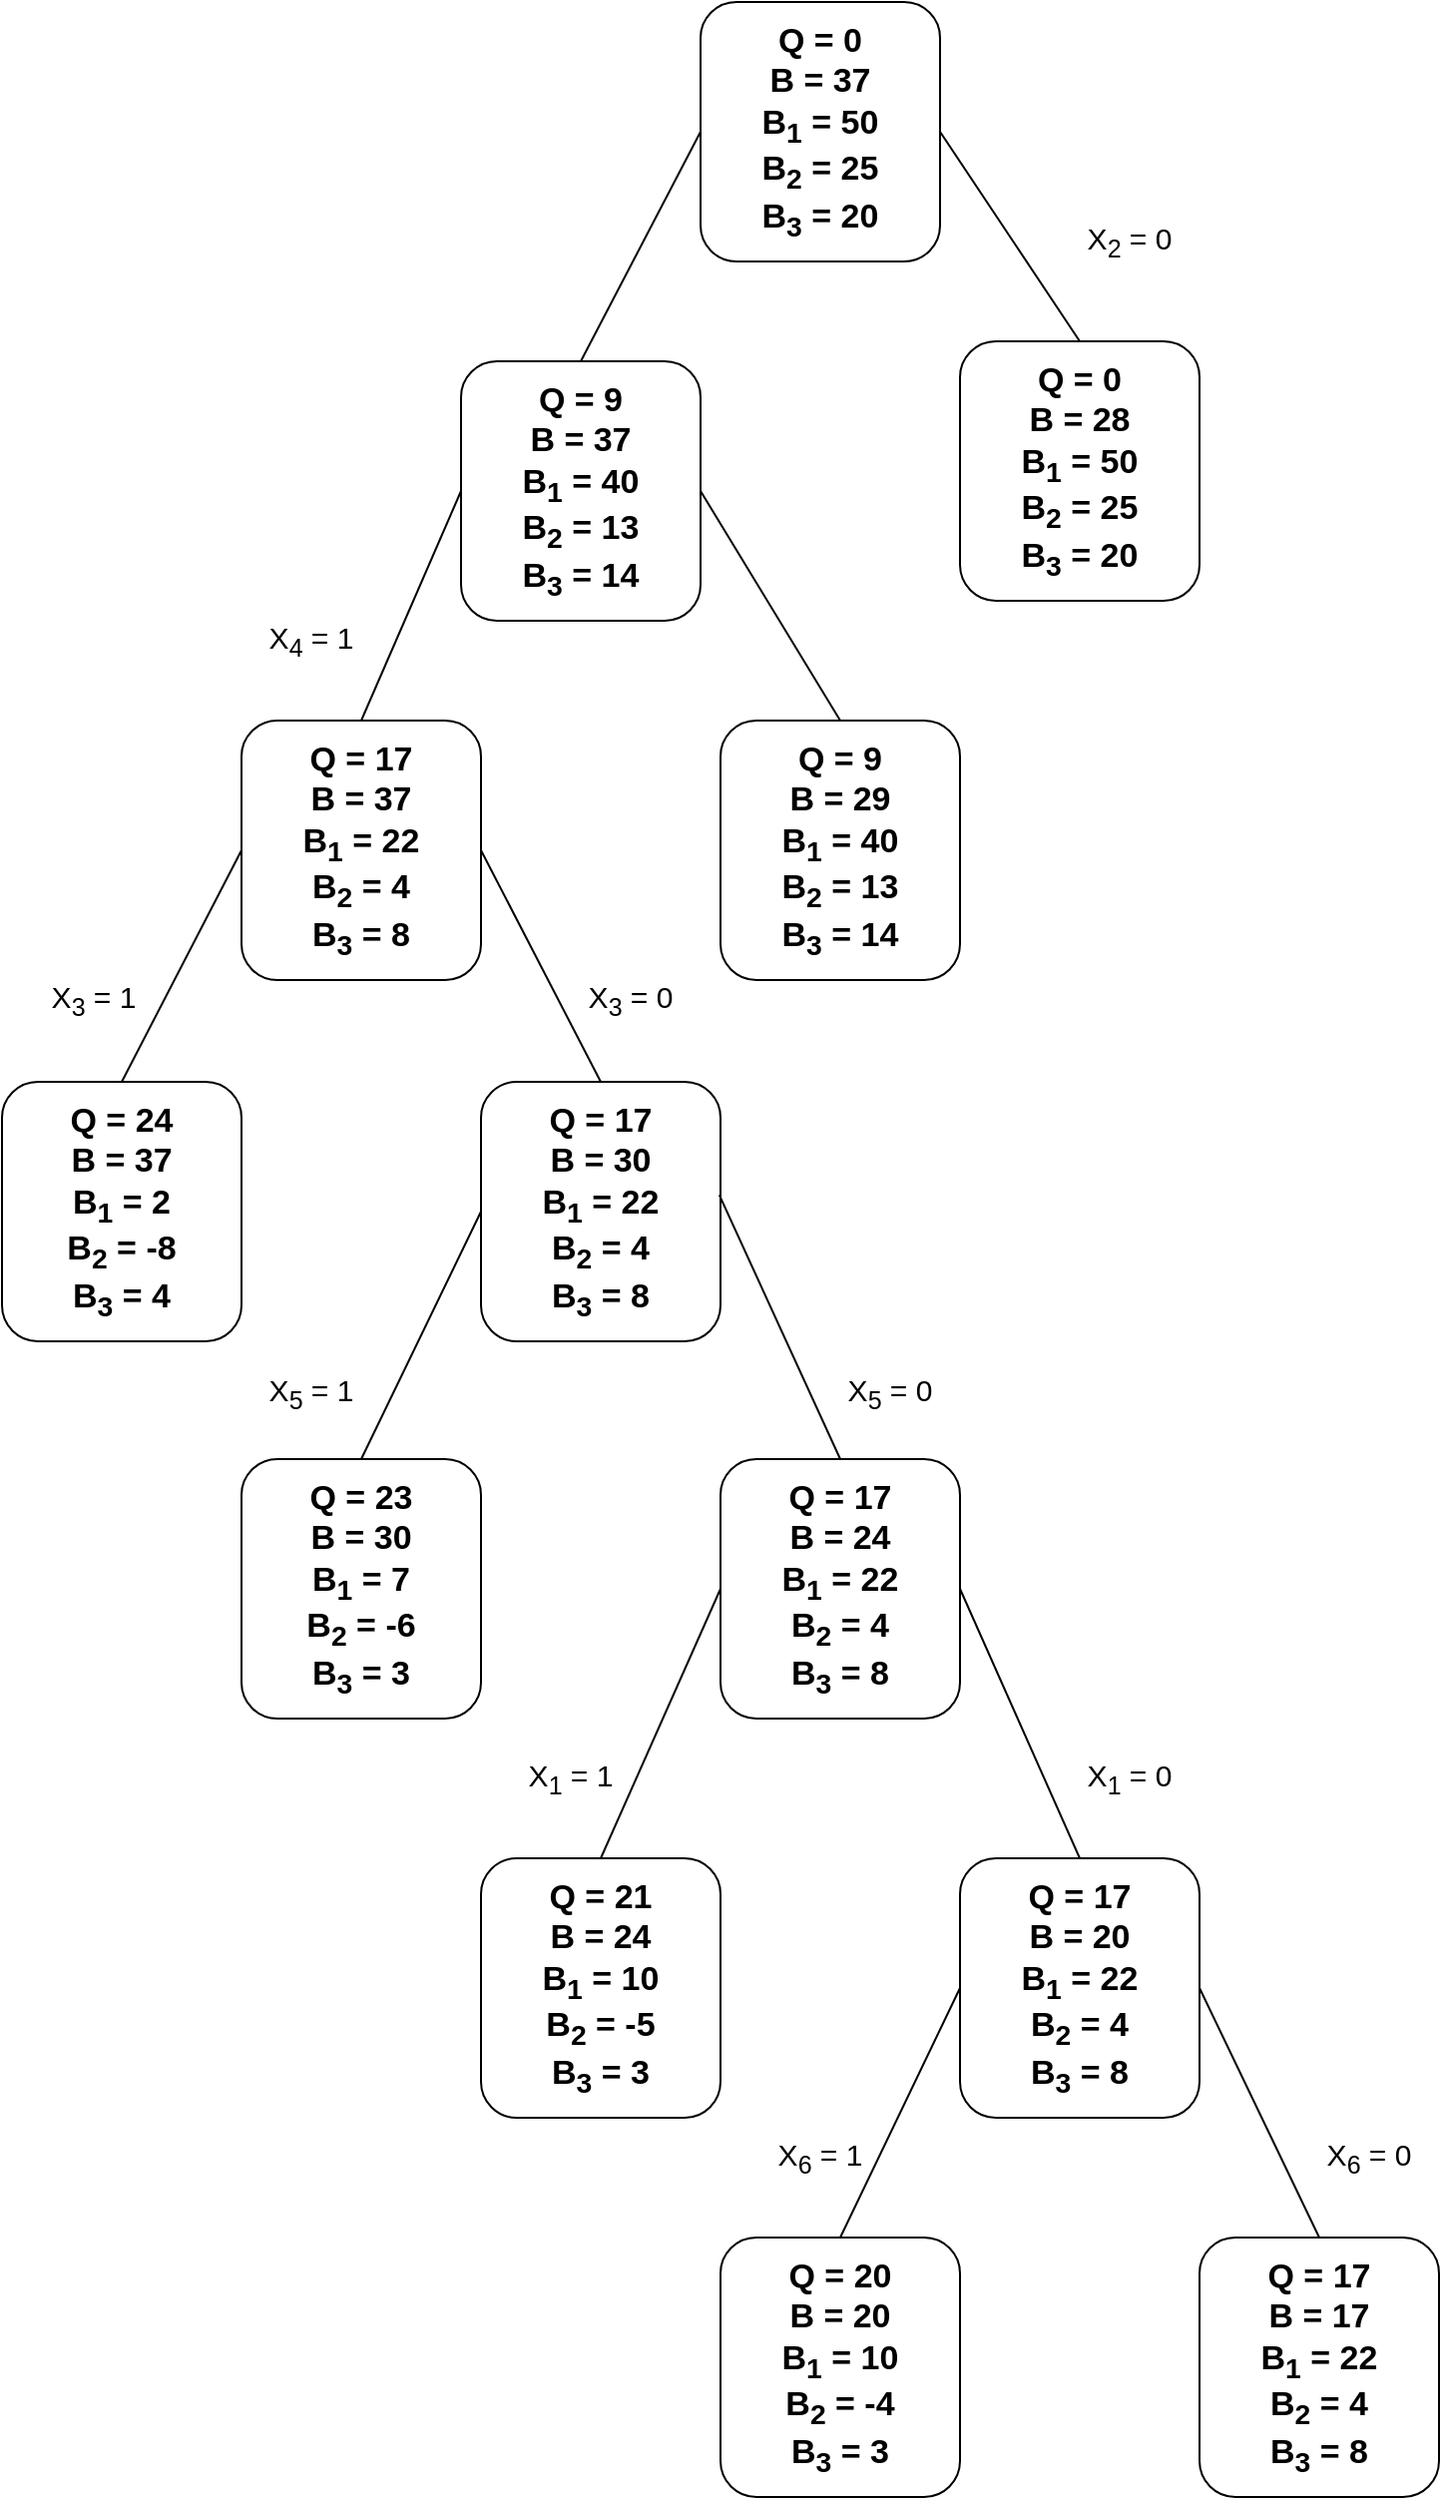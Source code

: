 <mxfile version="14.6.0" type="github">
  <diagram id="OXTVUF7HlhCObVoxJSgy" name="Page-1">
    <mxGraphModel dx="898" dy="511" grid="1" gridSize="10" guides="1" tooltips="1" connect="1" arrows="1" fold="1" page="1" pageScale="1" pageWidth="850" pageHeight="1100" math="0" shadow="0">
      <root>
        <mxCell id="0" />
        <mxCell id="1" parent="0" />
        <mxCell id="FySZx3URaAbEBxZgUa9X-1" value="&lt;font style=&quot;font-size: 17px&quot;&gt;Q = 0&lt;br&gt;B = 37&lt;br&gt;B&lt;sub&gt;1&lt;/sub&gt; = 50&lt;br&gt;B&lt;sub&gt;2&lt;/sub&gt; = 25&lt;br&gt;B&lt;sub&gt;3&lt;/sub&gt; = 20&lt;/font&gt;" style="rounded=1;whiteSpace=wrap;html=1;fontStyle=1" vertex="1" parent="1">
          <mxGeometry x="390" y="20" width="120" height="130" as="geometry" />
        </mxCell>
        <mxCell id="FySZx3URaAbEBxZgUa9X-3" value="&lt;font style=&quot;font-size: 17px&quot;&gt;Q = 9&lt;br&gt;B = 37&lt;br&gt;B&lt;sub&gt;1&lt;/sub&gt; = 40&lt;br&gt;B&lt;sub&gt;2&lt;/sub&gt; = 13&lt;br&gt;B&lt;sub&gt;3&lt;/sub&gt; = 14&lt;/font&gt;" style="rounded=1;whiteSpace=wrap;html=1;fontStyle=1" vertex="1" parent="1">
          <mxGeometry x="270" y="200" width="120" height="130" as="geometry" />
        </mxCell>
        <mxCell id="FySZx3URaAbEBxZgUa9X-4" value="&lt;font style=&quot;font-size: 17px&quot;&gt;Q = 0&lt;br&gt;B = 28&lt;br&gt;B&lt;sub&gt;1&lt;/sub&gt; = 50&lt;br&gt;B&lt;sub&gt;2&lt;/sub&gt; = 25&lt;br&gt;B&lt;sub&gt;3&lt;/sub&gt; = 20&lt;/font&gt;" style="rounded=1;whiteSpace=wrap;html=1;fontStyle=1" vertex="1" parent="1">
          <mxGeometry x="520" y="190" width="120" height="130" as="geometry" />
        </mxCell>
        <mxCell id="FySZx3URaAbEBxZgUa9X-5" value="" style="endArrow=none;html=1;entryX=0;entryY=0.5;entryDx=0;entryDy=0;exitX=0.5;exitY=0;exitDx=0;exitDy=0;" edge="1" parent="1" source="FySZx3URaAbEBxZgUa9X-3" target="FySZx3URaAbEBxZgUa9X-1">
          <mxGeometry width="50" height="50" relative="1" as="geometry">
            <mxPoint x="400" y="300" as="sourcePoint" />
            <mxPoint x="450" y="250" as="targetPoint" />
          </mxGeometry>
        </mxCell>
        <mxCell id="FySZx3URaAbEBxZgUa9X-6" value="" style="endArrow=none;html=1;entryX=1;entryY=0.5;entryDx=0;entryDy=0;exitX=0.5;exitY=0;exitDx=0;exitDy=0;" edge="1" parent="1" source="FySZx3URaAbEBxZgUa9X-4" target="FySZx3URaAbEBxZgUa9X-1">
          <mxGeometry width="50" height="50" relative="1" as="geometry">
            <mxPoint x="400" y="300" as="sourcePoint" />
            <mxPoint x="450" y="250" as="targetPoint" />
          </mxGeometry>
        </mxCell>
        <mxCell id="FySZx3URaAbEBxZgUa9X-7" value="&lt;font style=&quot;font-size: 15px&quot;&gt;X&lt;sub&gt;4&lt;/sub&gt; = 1&lt;/font&gt;" style="text;html=1;strokeColor=none;fillColor=none;align=center;verticalAlign=middle;whiteSpace=wrap;rounded=0;strokeWidth=3;" vertex="1" parent="1">
          <mxGeometry x="160" y="330" width="70" height="20" as="geometry" />
        </mxCell>
        <mxCell id="FySZx3URaAbEBxZgUa9X-10" value="&lt;font style=&quot;font-size: 15px&quot;&gt;X&lt;sub&gt;2&lt;/sub&gt; = 0&lt;/font&gt;" style="text;html=1;strokeColor=none;fillColor=none;align=center;verticalAlign=middle;whiteSpace=wrap;rounded=0;strokeWidth=3;" vertex="1" parent="1">
          <mxGeometry x="570" y="130" width="70" height="20" as="geometry" />
        </mxCell>
        <mxCell id="FySZx3URaAbEBxZgUa9X-12" value="&lt;font style=&quot;font-size: 17px&quot;&gt;Q = 17&lt;br&gt;B = 37&lt;br&gt;B&lt;sub&gt;1&lt;/sub&gt; = 22&lt;br&gt;B&lt;sub&gt;2&lt;/sub&gt; = 4&lt;br&gt;B&lt;sub&gt;3&lt;/sub&gt; = 8&lt;/font&gt;" style="rounded=1;whiteSpace=wrap;html=1;fontStyle=1" vertex="1" parent="1">
          <mxGeometry x="160" y="380" width="120" height="130" as="geometry" />
        </mxCell>
        <mxCell id="FySZx3URaAbEBxZgUa9X-13" value="&lt;font style=&quot;font-size: 17px&quot;&gt;Q = 9&lt;br&gt;B = 29&lt;br&gt;B&lt;sub&gt;1&lt;/sub&gt; = 40&lt;br&gt;B&lt;sub&gt;2&lt;/sub&gt; = 13&lt;br&gt;B&lt;sub&gt;3&lt;/sub&gt; = 14&lt;/font&gt;" style="rounded=1;whiteSpace=wrap;html=1;fontStyle=1" vertex="1" parent="1">
          <mxGeometry x="400" y="380" width="120" height="130" as="geometry" />
        </mxCell>
        <mxCell id="FySZx3URaAbEBxZgUa9X-14" value="" style="endArrow=none;html=1;entryX=0;entryY=0.5;entryDx=0;entryDy=0;exitX=0.5;exitY=0;exitDx=0;exitDy=0;" edge="1" parent="1" source="FySZx3URaAbEBxZgUa9X-12" target="FySZx3URaAbEBxZgUa9X-3">
          <mxGeometry width="50" height="50" relative="1" as="geometry">
            <mxPoint x="370" y="370" as="sourcePoint" />
            <mxPoint x="420" y="320" as="targetPoint" />
          </mxGeometry>
        </mxCell>
        <mxCell id="FySZx3URaAbEBxZgUa9X-15" value="" style="endArrow=none;html=1;entryX=1;entryY=0.5;entryDx=0;entryDy=0;exitX=0.5;exitY=0;exitDx=0;exitDy=0;" edge="1" parent="1" source="FySZx3URaAbEBxZgUa9X-13" target="FySZx3URaAbEBxZgUa9X-3">
          <mxGeometry width="50" height="50" relative="1" as="geometry">
            <mxPoint x="370" y="370" as="sourcePoint" />
            <mxPoint x="420" y="320" as="targetPoint" />
          </mxGeometry>
        </mxCell>
        <mxCell id="FySZx3URaAbEBxZgUa9X-17" value="&lt;font style=&quot;font-size: 15px&quot;&gt;X&lt;sub&gt;3&lt;/sub&gt; = 0&lt;/font&gt;" style="text;html=1;strokeColor=none;fillColor=none;align=center;verticalAlign=middle;whiteSpace=wrap;rounded=0;strokeWidth=3;" vertex="1" parent="1">
          <mxGeometry x="320" y="510" width="70" height="20" as="geometry" />
        </mxCell>
        <mxCell id="FySZx3URaAbEBxZgUa9X-18" value="&lt;font style=&quot;font-size: 17px&quot;&gt;Q = 24&lt;br&gt;B = 37&lt;br&gt;B&lt;sub&gt;1&lt;/sub&gt; = 2&lt;br&gt;B&lt;sub&gt;2&lt;/sub&gt; = -8&lt;br&gt;B&lt;sub&gt;3&lt;/sub&gt; = 4&lt;/font&gt;" style="rounded=1;whiteSpace=wrap;html=1;fontStyle=1" vertex="1" parent="1">
          <mxGeometry x="40" y="561" width="120" height="130" as="geometry" />
        </mxCell>
        <mxCell id="FySZx3URaAbEBxZgUa9X-19" value="&lt;font style=&quot;font-size: 17px&quot;&gt;Q = 17&lt;br&gt;B = 30&lt;br&gt;B&lt;sub&gt;1&lt;/sub&gt; = 22&lt;br&gt;B&lt;sub&gt;2&lt;/sub&gt; = 4&lt;br&gt;B&lt;sub&gt;3&lt;/sub&gt; = 8&lt;/font&gt;" style="rounded=1;whiteSpace=wrap;html=1;fontStyle=1" vertex="1" parent="1">
          <mxGeometry x="280" y="561" width="120" height="130" as="geometry" />
        </mxCell>
        <mxCell id="FySZx3URaAbEBxZgUa9X-20" value="" style="endArrow=none;html=1;entryX=0;entryY=0.5;entryDx=0;entryDy=0;exitX=0.5;exitY=0;exitDx=0;exitDy=0;" edge="1" parent="1" source="FySZx3URaAbEBxZgUa9X-18" target="FySZx3URaAbEBxZgUa9X-12">
          <mxGeometry width="50" height="50" relative="1" as="geometry">
            <mxPoint x="370" y="550" as="sourcePoint" />
            <mxPoint x="420" y="500" as="targetPoint" />
          </mxGeometry>
        </mxCell>
        <mxCell id="FySZx3URaAbEBxZgUa9X-21" value="" style="endArrow=none;html=1;entryX=1;entryY=0.5;entryDx=0;entryDy=0;exitX=0.5;exitY=0;exitDx=0;exitDy=0;" edge="1" parent="1" source="FySZx3URaAbEBxZgUa9X-19" target="FySZx3URaAbEBxZgUa9X-12">
          <mxGeometry width="50" height="50" relative="1" as="geometry">
            <mxPoint x="370" y="550" as="sourcePoint" />
            <mxPoint x="420" y="500" as="targetPoint" />
          </mxGeometry>
        </mxCell>
        <mxCell id="FySZx3URaAbEBxZgUa9X-22" value="&lt;font style=&quot;font-size: 15px&quot;&gt;X&lt;sub&gt;3&lt;/sub&gt; = 1&lt;/font&gt;" style="text;html=1;strokeColor=none;fillColor=none;align=center;verticalAlign=middle;whiteSpace=wrap;rounded=0;strokeWidth=3;" vertex="1" parent="1">
          <mxGeometry x="51" y="510" width="70" height="20" as="geometry" />
        </mxCell>
        <mxCell id="FySZx3URaAbEBxZgUa9X-23" value="&lt;font style=&quot;font-size: 17px&quot;&gt;Q = 23&lt;br&gt;B = 30&lt;br&gt;B&lt;sub&gt;1&lt;/sub&gt; = 7&lt;br&gt;B&lt;sub&gt;2&lt;/sub&gt; = -6&lt;br&gt;B&lt;sub&gt;3&lt;/sub&gt; = 3&lt;/font&gt;" style="rounded=1;whiteSpace=wrap;html=1;fontStyle=1" vertex="1" parent="1">
          <mxGeometry x="160" y="750" width="120" height="130" as="geometry" />
        </mxCell>
        <mxCell id="FySZx3URaAbEBxZgUa9X-24" value="&lt;font style=&quot;font-size: 17px&quot;&gt;Q = 17&lt;br&gt;B = 24&lt;br&gt;B&lt;sub&gt;1&lt;/sub&gt; = 22&lt;br&gt;B&lt;sub&gt;2&lt;/sub&gt; = 4&lt;br&gt;B&lt;sub&gt;3&lt;/sub&gt; = 8&lt;/font&gt;" style="rounded=1;whiteSpace=wrap;html=1;fontStyle=1" vertex="1" parent="1">
          <mxGeometry x="400" y="750" width="120" height="130" as="geometry" />
        </mxCell>
        <mxCell id="FySZx3URaAbEBxZgUa9X-25" value="" style="endArrow=none;html=1;entryX=0;entryY=0.5;entryDx=0;entryDy=0;exitX=0.5;exitY=0;exitDx=0;exitDy=0;" edge="1" parent="1" source="FySZx3URaAbEBxZgUa9X-23" target="FySZx3URaAbEBxZgUa9X-19">
          <mxGeometry width="50" height="50" relative="1" as="geometry">
            <mxPoint x="370" y="830" as="sourcePoint" />
            <mxPoint x="420" y="780" as="targetPoint" />
          </mxGeometry>
        </mxCell>
        <mxCell id="FySZx3URaAbEBxZgUa9X-26" value="" style="endArrow=none;html=1;entryX=0.995;entryY=0.436;entryDx=0;entryDy=0;entryPerimeter=0;exitX=0.5;exitY=0;exitDx=0;exitDy=0;" edge="1" parent="1" source="FySZx3URaAbEBxZgUa9X-24" target="FySZx3URaAbEBxZgUa9X-19">
          <mxGeometry width="50" height="50" relative="1" as="geometry">
            <mxPoint x="370" y="830" as="sourcePoint" />
            <mxPoint x="420" y="780" as="targetPoint" />
          </mxGeometry>
        </mxCell>
        <mxCell id="FySZx3URaAbEBxZgUa9X-27" value="&lt;font style=&quot;font-size: 15px&quot;&gt;X&lt;sub&gt;5&lt;/sub&gt; = 1&lt;/font&gt;" style="text;html=1;strokeColor=none;fillColor=none;align=center;verticalAlign=middle;whiteSpace=wrap;rounded=1;strokeWidth=3;" vertex="1" parent="1">
          <mxGeometry x="160" y="707" width="70" height="20" as="geometry" />
        </mxCell>
        <mxCell id="FySZx3URaAbEBxZgUa9X-28" value="&lt;font style=&quot;font-size: 15px&quot;&gt;X&lt;sub&gt;5&lt;/sub&gt; = 0&lt;/font&gt;" style="text;html=1;strokeColor=none;fillColor=none;align=center;verticalAlign=middle;whiteSpace=wrap;rounded=0;strokeWidth=3;" vertex="1" parent="1">
          <mxGeometry x="450" y="707" width="70" height="20" as="geometry" />
        </mxCell>
        <mxCell id="FySZx3URaAbEBxZgUa9X-29" value="&lt;font style=&quot;font-size: 17px&quot;&gt;Q = 21&lt;br&gt;B = 24&lt;br&gt;B&lt;sub&gt;1&lt;/sub&gt; = 10&lt;br&gt;B&lt;sub&gt;2&lt;/sub&gt; = -5&lt;br&gt;B&lt;sub&gt;3&lt;/sub&gt; = 3&lt;/font&gt;" style="rounded=1;whiteSpace=wrap;html=1;fontStyle=1" vertex="1" parent="1">
          <mxGeometry x="280" y="950" width="120" height="130" as="geometry" />
        </mxCell>
        <mxCell id="FySZx3URaAbEBxZgUa9X-30" value="&lt;font style=&quot;font-size: 17px&quot;&gt;Q = 17&lt;br&gt;B = 20&lt;br&gt;B&lt;sub&gt;1&lt;/sub&gt; = 22&lt;br&gt;B&lt;sub&gt;2&lt;/sub&gt; = 4&lt;br&gt;B&lt;sub&gt;3&lt;/sub&gt; = 8&lt;/font&gt;" style="rounded=1;whiteSpace=wrap;html=1;fontStyle=1" vertex="1" parent="1">
          <mxGeometry x="520" y="950" width="120" height="130" as="geometry" />
        </mxCell>
        <mxCell id="FySZx3URaAbEBxZgUa9X-31" value="" style="endArrow=none;html=1;entryX=0;entryY=0.5;entryDx=0;entryDy=0;exitX=0.5;exitY=0;exitDx=0;exitDy=0;" edge="1" parent="1" source="FySZx3URaAbEBxZgUa9X-29" target="FySZx3URaAbEBxZgUa9X-24">
          <mxGeometry width="50" height="50" relative="1" as="geometry">
            <mxPoint x="370" y="920" as="sourcePoint" />
            <mxPoint x="420" y="870" as="targetPoint" />
          </mxGeometry>
        </mxCell>
        <mxCell id="FySZx3URaAbEBxZgUa9X-32" value="" style="endArrow=none;html=1;entryX=1;entryY=0.5;entryDx=0;entryDy=0;exitX=0.5;exitY=0;exitDx=0;exitDy=0;" edge="1" parent="1" source="FySZx3URaAbEBxZgUa9X-30" target="FySZx3URaAbEBxZgUa9X-24">
          <mxGeometry width="50" height="50" relative="1" as="geometry">
            <mxPoint x="370" y="920" as="sourcePoint" />
            <mxPoint x="420" y="870" as="targetPoint" />
          </mxGeometry>
        </mxCell>
        <mxCell id="FySZx3URaAbEBxZgUa9X-33" value="&lt;font style=&quot;font-size: 15px&quot;&gt;X&lt;sub&gt;1&lt;/sub&gt; = 1&lt;/font&gt;" style="text;html=1;strokeColor=none;fillColor=none;align=center;verticalAlign=middle;whiteSpace=wrap;rounded=1;strokeWidth=3;" vertex="1" parent="1">
          <mxGeometry x="290" y="900" width="70" height="20" as="geometry" />
        </mxCell>
        <mxCell id="FySZx3URaAbEBxZgUa9X-34" value="&lt;font style=&quot;font-size: 15px&quot;&gt;X&lt;sub&gt;1&lt;/sub&gt; = 0&lt;/font&gt;" style="text;html=1;strokeColor=none;fillColor=none;align=center;verticalAlign=middle;whiteSpace=wrap;rounded=0;strokeWidth=3;" vertex="1" parent="1">
          <mxGeometry x="570" y="900" width="70" height="20" as="geometry" />
        </mxCell>
        <mxCell id="FySZx3URaAbEBxZgUa9X-35" value="&lt;font style=&quot;font-size: 17px&quot;&gt;Q = 20&lt;br&gt;B = 20&lt;br&gt;B&lt;sub&gt;1&lt;/sub&gt; = 10&lt;br&gt;B&lt;sub&gt;2&lt;/sub&gt; = -4&lt;br&gt;B&lt;sub&gt;3&lt;/sub&gt; = 3&lt;/font&gt;" style="rounded=1;whiteSpace=wrap;html=1;fontStyle=1" vertex="1" parent="1">
          <mxGeometry x="400" y="1140" width="120" height="130" as="geometry" />
        </mxCell>
        <mxCell id="FySZx3URaAbEBxZgUa9X-36" value="&lt;font style=&quot;font-size: 17px&quot;&gt;Q = 17&lt;br&gt;B = 17&lt;br&gt;B&lt;sub&gt;1&lt;/sub&gt; = 22&lt;br&gt;B&lt;sub&gt;2&lt;/sub&gt; = 4&lt;br&gt;B&lt;sub&gt;3&lt;/sub&gt; = 8&lt;/font&gt;" style="rounded=1;whiteSpace=wrap;html=1;fontStyle=1" vertex="1" parent="1">
          <mxGeometry x="640" y="1140" width="120" height="130" as="geometry" />
        </mxCell>
        <mxCell id="FySZx3URaAbEBxZgUa9X-37" value="" style="endArrow=none;html=1;entryX=0;entryY=0.5;entryDx=0;entryDy=0;exitX=0.5;exitY=0;exitDx=0;exitDy=0;" edge="1" parent="1" source="FySZx3URaAbEBxZgUa9X-35" target="FySZx3URaAbEBxZgUa9X-30">
          <mxGeometry width="50" height="50" relative="1" as="geometry">
            <mxPoint x="370" y="1100" as="sourcePoint" />
            <mxPoint x="420" y="1050" as="targetPoint" />
          </mxGeometry>
        </mxCell>
        <mxCell id="FySZx3URaAbEBxZgUa9X-38" value="" style="endArrow=none;html=1;entryX=1;entryY=0.5;entryDx=0;entryDy=0;exitX=0.5;exitY=0;exitDx=0;exitDy=0;" edge="1" parent="1" source="FySZx3URaAbEBxZgUa9X-36" target="FySZx3URaAbEBxZgUa9X-30">
          <mxGeometry width="50" height="50" relative="1" as="geometry">
            <mxPoint x="370" y="1100" as="sourcePoint" />
            <mxPoint x="420" y="1050" as="targetPoint" />
          </mxGeometry>
        </mxCell>
        <mxCell id="FySZx3URaAbEBxZgUa9X-39" value="&lt;font style=&quot;font-size: 15px&quot;&gt;X&lt;sub&gt;6&lt;/sub&gt; = 1&lt;/font&gt;" style="text;html=1;strokeColor=none;fillColor=none;align=center;verticalAlign=middle;whiteSpace=wrap;rounded=1;strokeWidth=3;" vertex="1" parent="1">
          <mxGeometry x="415" y="1090" width="70" height="20" as="geometry" />
        </mxCell>
        <mxCell id="FySZx3URaAbEBxZgUa9X-40" value="&lt;font style=&quot;font-size: 15px&quot;&gt;X&lt;sub&gt;6&lt;/sub&gt; = 0&lt;/font&gt;" style="text;html=1;strokeColor=none;fillColor=none;align=center;verticalAlign=middle;whiteSpace=wrap;rounded=0;strokeWidth=3;" vertex="1" parent="1">
          <mxGeometry x="690" y="1090" width="70" height="20" as="geometry" />
        </mxCell>
      </root>
    </mxGraphModel>
  </diagram>
</mxfile>
